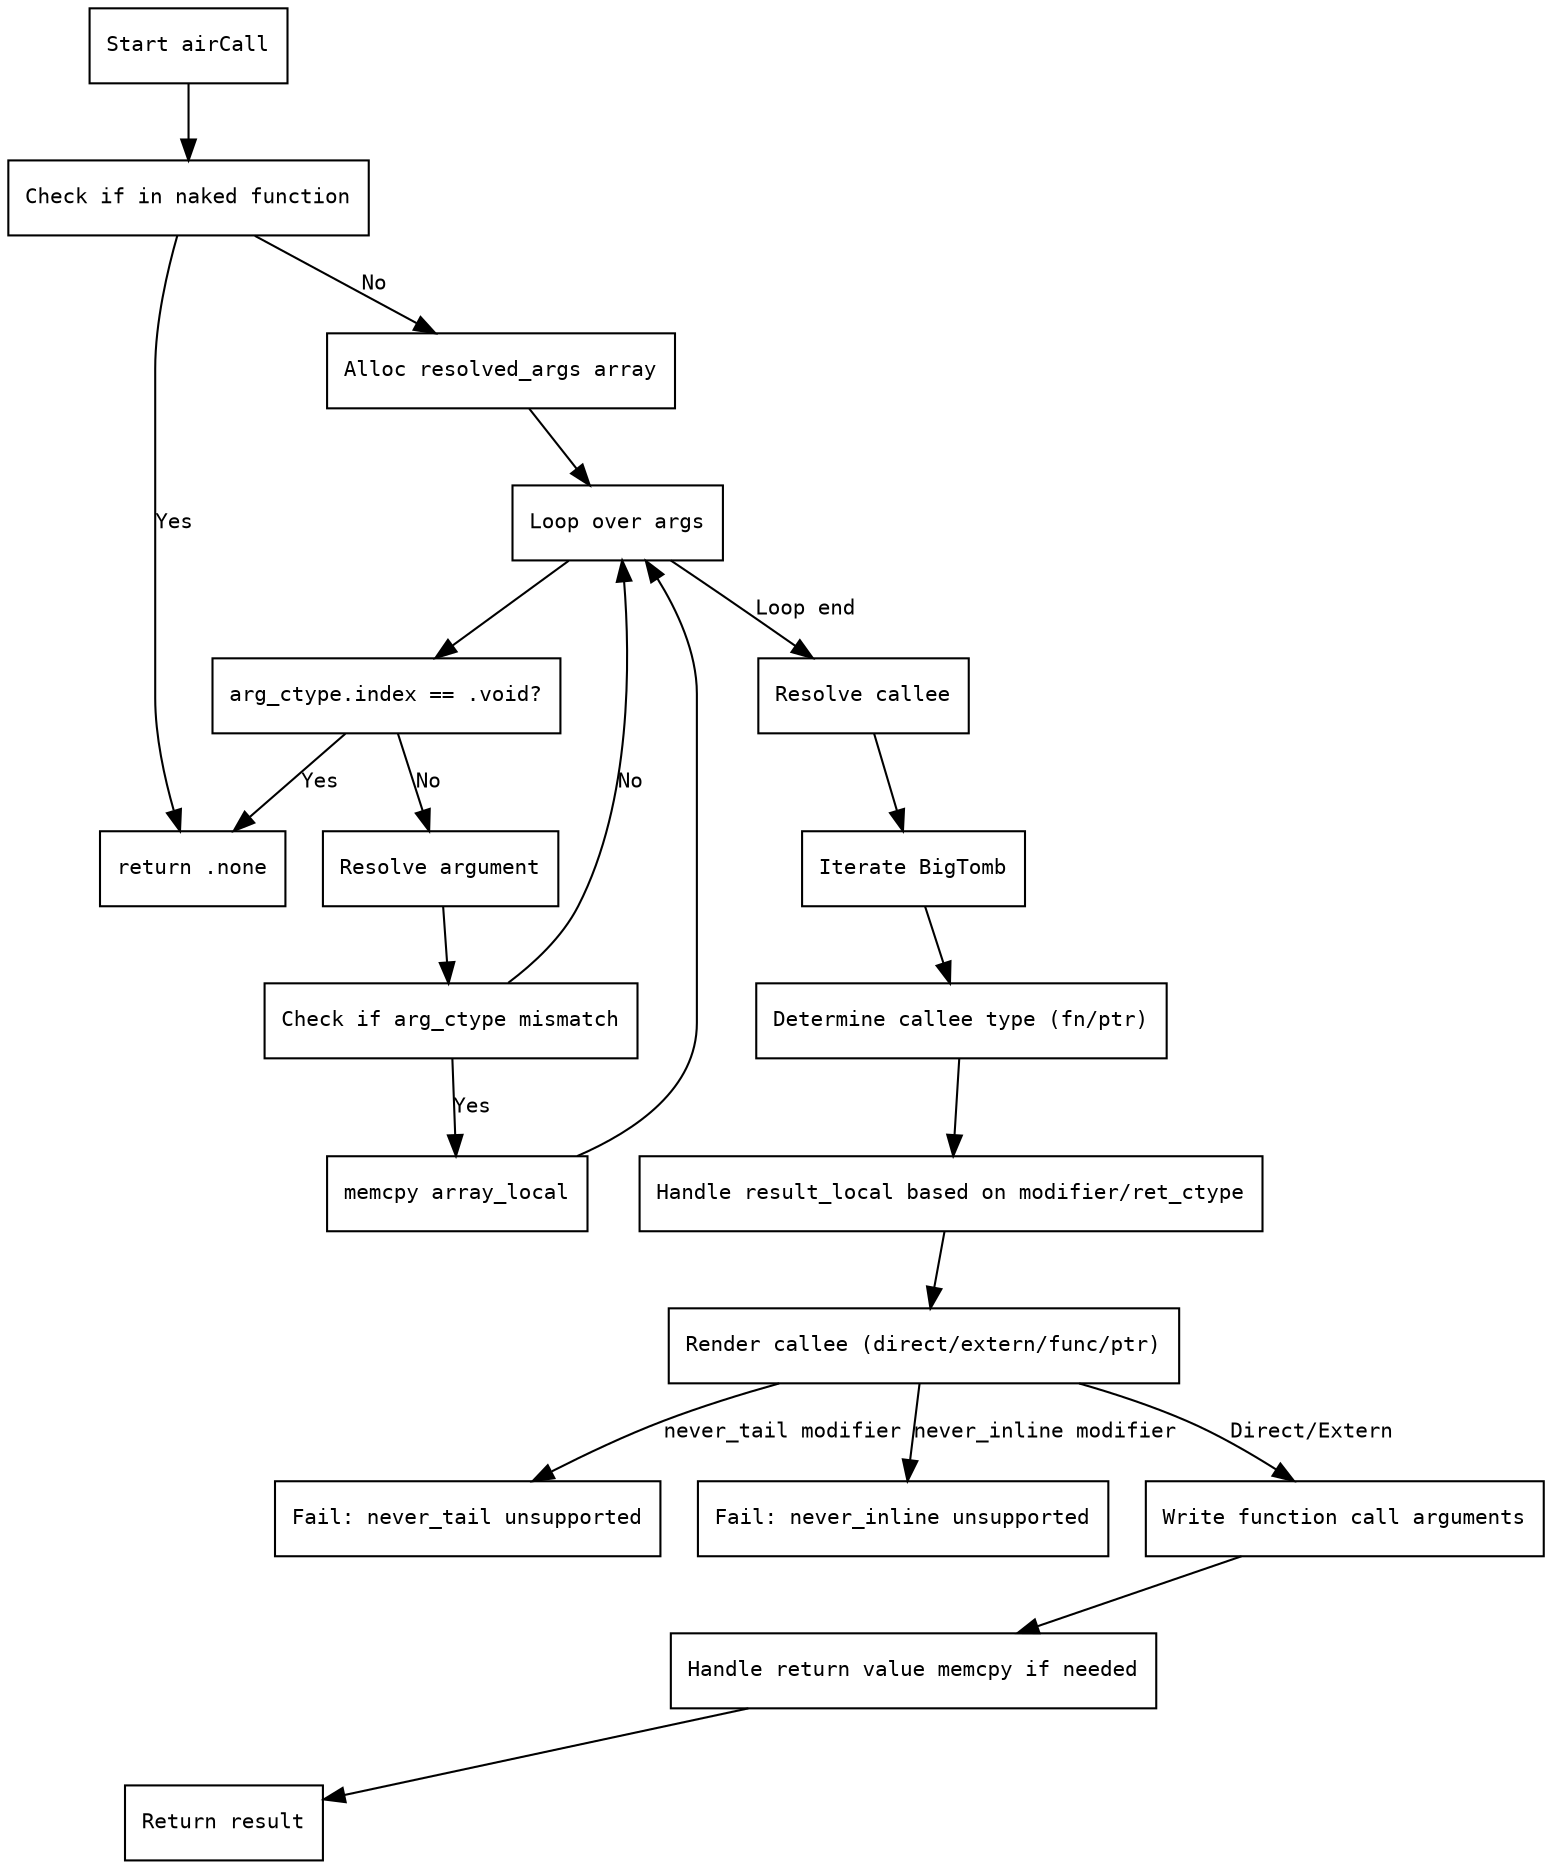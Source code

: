 
digraph flowchart {
    node [shape=rectangle, fontname="Courier", fontsize=10];
    edge [fontname="Courier", fontsize=10];

    start [label="Start airCall"];
    check_naked [label="Check if in naked function"];
    return_none_naked [label="return .none"];
    alloc_resolved_args [label="Alloc resolved_args array"];
    process_args_loop [label="Loop over args"];
    arg_ctype_void [label="arg_ctype.index == .void?"];
    resolve_arg [label="Resolve argument"];
    need_memcpy [label="Check if arg_ctype mismatch"];
    do_memcpy [label="memcpy array_local"];
    resolve_callee [label="Resolve callee"];
    iterate_big_tomb [label="Iterate BigTomb"];
    determine_callee_type [label="Determine callee type (fn/ptr)"];
    handle_result_local [label="Handle result_local based on modifier/ret_ctype"];
    render_callee [label="Render callee (direct/extern/func/ptr)"];
    write_call_args [label="Write function call arguments"];
    handle_return_value [label="Handle return value memcpy if needed"];
    return_result [label="Return result"];
    error_never_tail [label="Fail: never_tail unsupported"];
    error_never_inline [label="Fail: never_inline unsupported"];

    start -> check_naked;
    check_naked -> return_none_naked [label="Yes"];
    check_naked -> alloc_resolved_args [label="No"];
    alloc_resolved_args -> process_args_loop;
    process_args_loop -> arg_ctype_void;
    arg_ctype_void -> return_none_naked [label="Yes"];
    arg_ctype_void -> resolve_arg [label="No"];
    resolve_arg -> need_memcpy;
    need_memcpy -> do_memcpy [label="Yes"];
    need_memcpy -> process_args_loop [label="No"];
    do_memcpy -> process_args_loop;
    process_args_loop -> resolve_callee [label="Loop end"];
    resolve_callee -> iterate_big_tomb;
    iterate_big_tomb -> determine_callee_type;
    determine_callee_type -> handle_result_local;
    handle_result_local -> render_callee;
    render_callee -> write_call_args [label="Direct/Extern"];
    render_callee -> error_never_tail [label="never_tail modifier"];
    render_callee -> error_never_inline [label="never_inline modifier"];
    write_call_args -> handle_return_value;
    handle_return_value -> return_result;
    return_none_naked -> return_result [style=invis]; // Hidden edge for layout
}
